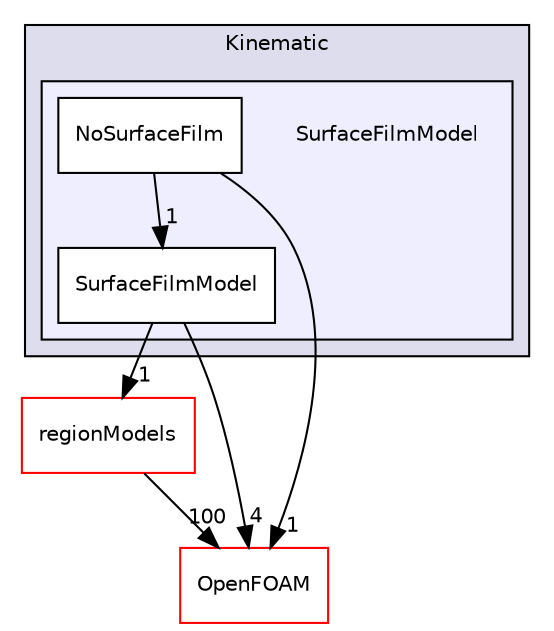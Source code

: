 digraph "src/lagrangian/intermediate/submodels/Kinematic/SurfaceFilmModel" {
  bgcolor=transparent;
  compound=true
  node [ fontsize="10", fontname="Helvetica"];
  edge [ labelfontsize="10", labelfontname="Helvetica"];
  subgraph clusterdir_280ce042c33ce1e00a1fb89491254772 {
    graph [ bgcolor="#ddddee", pencolor="black", label="Kinematic" fontname="Helvetica", fontsize="10", URL="dir_280ce042c33ce1e00a1fb89491254772.html"]
  subgraph clusterdir_61f31c0882508a16d1a835320fc3ef77 {
    graph [ bgcolor="#eeeeff", pencolor="black", label="" URL="dir_61f31c0882508a16d1a835320fc3ef77.html"];
    dir_61f31c0882508a16d1a835320fc3ef77 [shape=plaintext label="SurfaceFilmModel"];
    dir_e989ea7a0d5cd18a9c2f79d5e66b624e [shape=box label="NoSurfaceFilm" color="black" fillcolor="white" style="filled" URL="dir_e989ea7a0d5cd18a9c2f79d5e66b624e.html"];
    dir_9251fc38330bb3ea9023962da3b28e23 [shape=box label="SurfaceFilmModel" color="black" fillcolor="white" style="filled" URL="dir_9251fc38330bb3ea9023962da3b28e23.html"];
  }
  }
  dir_1cee61ac5e24023b73c87e3e265bd2be [shape=box label="regionModels" color="red" URL="dir_1cee61ac5e24023b73c87e3e265bd2be.html"];
  dir_c5473ff19b20e6ec4dfe5c310b3778a8 [shape=box label="OpenFOAM" color="red" URL="dir_c5473ff19b20e6ec4dfe5c310b3778a8.html"];
  dir_9251fc38330bb3ea9023962da3b28e23->dir_1cee61ac5e24023b73c87e3e265bd2be [headlabel="1", labeldistance=1.5 headhref="dir_001563_000746.html"];
  dir_9251fc38330bb3ea9023962da3b28e23->dir_c5473ff19b20e6ec4dfe5c310b3778a8 [headlabel="4", labeldistance=1.5 headhref="dir_001563_001892.html"];
  dir_1cee61ac5e24023b73c87e3e265bd2be->dir_c5473ff19b20e6ec4dfe5c310b3778a8 [headlabel="100", labeldistance=1.5 headhref="dir_000746_001892.html"];
  dir_e989ea7a0d5cd18a9c2f79d5e66b624e->dir_9251fc38330bb3ea9023962da3b28e23 [headlabel="1", labeldistance=1.5 headhref="dir_001562_001563.html"];
  dir_e989ea7a0d5cd18a9c2f79d5e66b624e->dir_c5473ff19b20e6ec4dfe5c310b3778a8 [headlabel="1", labeldistance=1.5 headhref="dir_001562_001892.html"];
}
